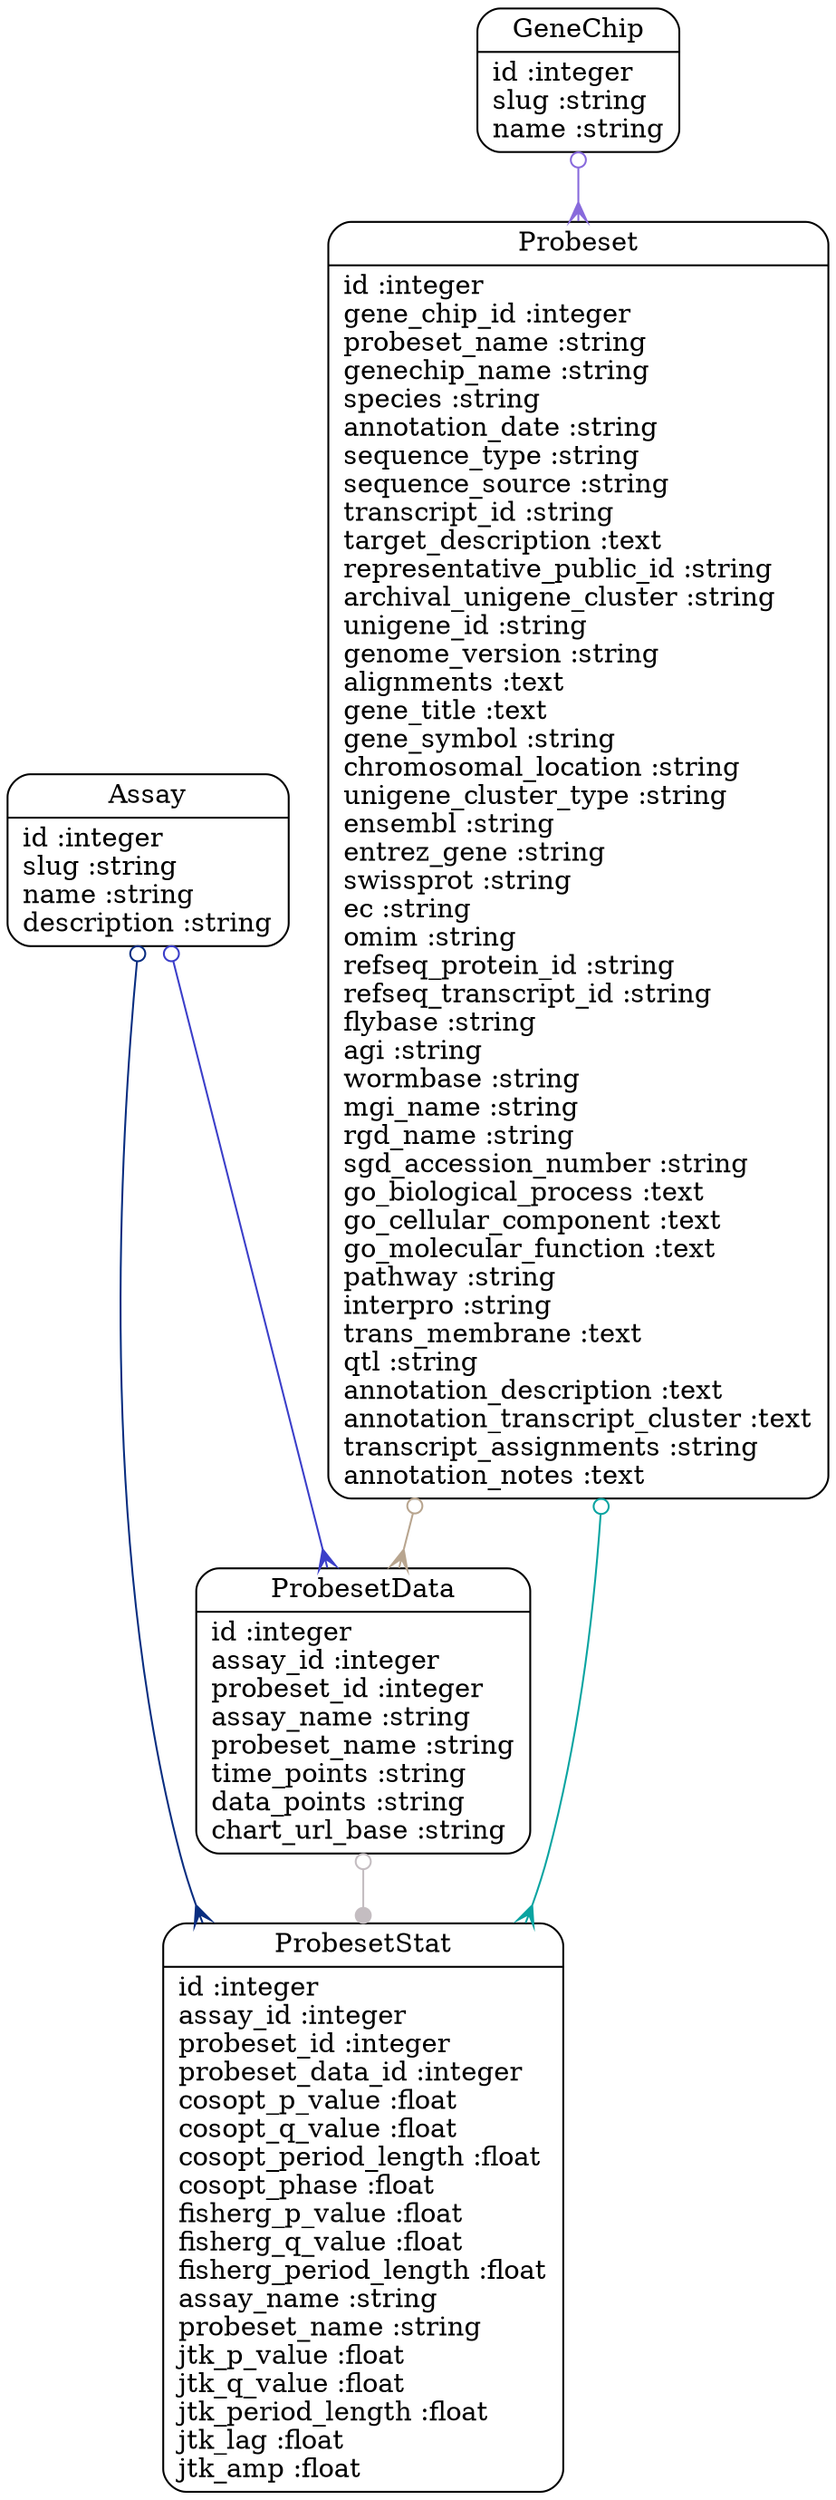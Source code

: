 digraph models_diagram {
	graph[overlap=false, splines=true]
	"ProbesetData" [shape=Mrecord, label="{ProbesetData|id :integer\lassay_id :integer\lprobeset_id :integer\lassay_name :string\lprobeset_name :string\ltime_points :string\ldata_points :string\lchart_url_base :string\l}"]
	"GeneChip" [shape=Mrecord, label="{GeneChip|id :integer\lslug :string\lname :string\l}"]
	"Assay" [shape=Mrecord, label="{Assay|id :integer\lslug :string\lname :string\ldescription :string\l}"]
	"ProbesetStat" [shape=Mrecord, label="{ProbesetStat|id :integer\lassay_id :integer\lprobeset_id :integer\lprobeset_data_id :integer\lcosopt_p_value :float\lcosopt_q_value :float\lcosopt_period_length :float\lcosopt_phase :float\lfisherg_p_value :float\lfisherg_q_value :float\lfisherg_period_length :float\lassay_name :string\lprobeset_name :string\ljtk_p_value :float\ljtk_q_value :float\ljtk_period_length :float\ljtk_lag :float\ljtk_amp :float\l}"]
	"Probeset" [shape=Mrecord, label="{Probeset|id :integer\lgene_chip_id :integer\lprobeset_name :string\lgenechip_name :string\lspecies :string\lannotation_date :string\lsequence_type :string\lsequence_source :string\ltranscript_id :string\ltarget_description :text\lrepresentative_public_id :string\larchival_unigene_cluster :string\lunigene_id :string\lgenome_version :string\lalignments :text\lgene_title :text\lgene_symbol :string\lchromosomal_location :string\lunigene_cluster_type :string\lensembl :string\lentrez_gene :string\lswissprot :string\lec :string\lomim :string\lrefseq_protein_id :string\lrefseq_transcript_id :string\lflybase :string\lagi :string\lwormbase :string\lmgi_name :string\lrgd_name :string\lsgd_accession_number :string\lgo_biological_process :text\lgo_cellular_component :text\lgo_molecular_function :text\lpathway :string\linterpro :string\ltrans_membrane :text\lqtl :string\lannotation_description :text\lannotation_transcript_cluster :text\ltranscript_assignments :string\lannotation_notes :text\l}"]
	"ProbesetData" -> "ProbesetStat" [arrowtail=odot, arrowhead=dot, dir=both color="#C4BDC1"]
	"GeneChip" -> "Probeset" [arrowtail=odot, arrowhead=crow, dir=both color="#886ADC"]
	"Assay" -> "ProbesetStat" [arrowtail=odot, arrowhead=crow, dir=both color="#082D80"]
	"Assay" -> "ProbesetData" [arrowtail=odot, arrowhead=crow, dir=both color="#3B3EC9"]
	"Probeset" -> "ProbesetStat" [arrowtail=odot, arrowhead=crow, dir=both color="#09A4A1"]
	"Probeset" -> "ProbesetData" [arrowtail=odot, arrowhead=crow, dir=both color="#B8A58F"]
}
